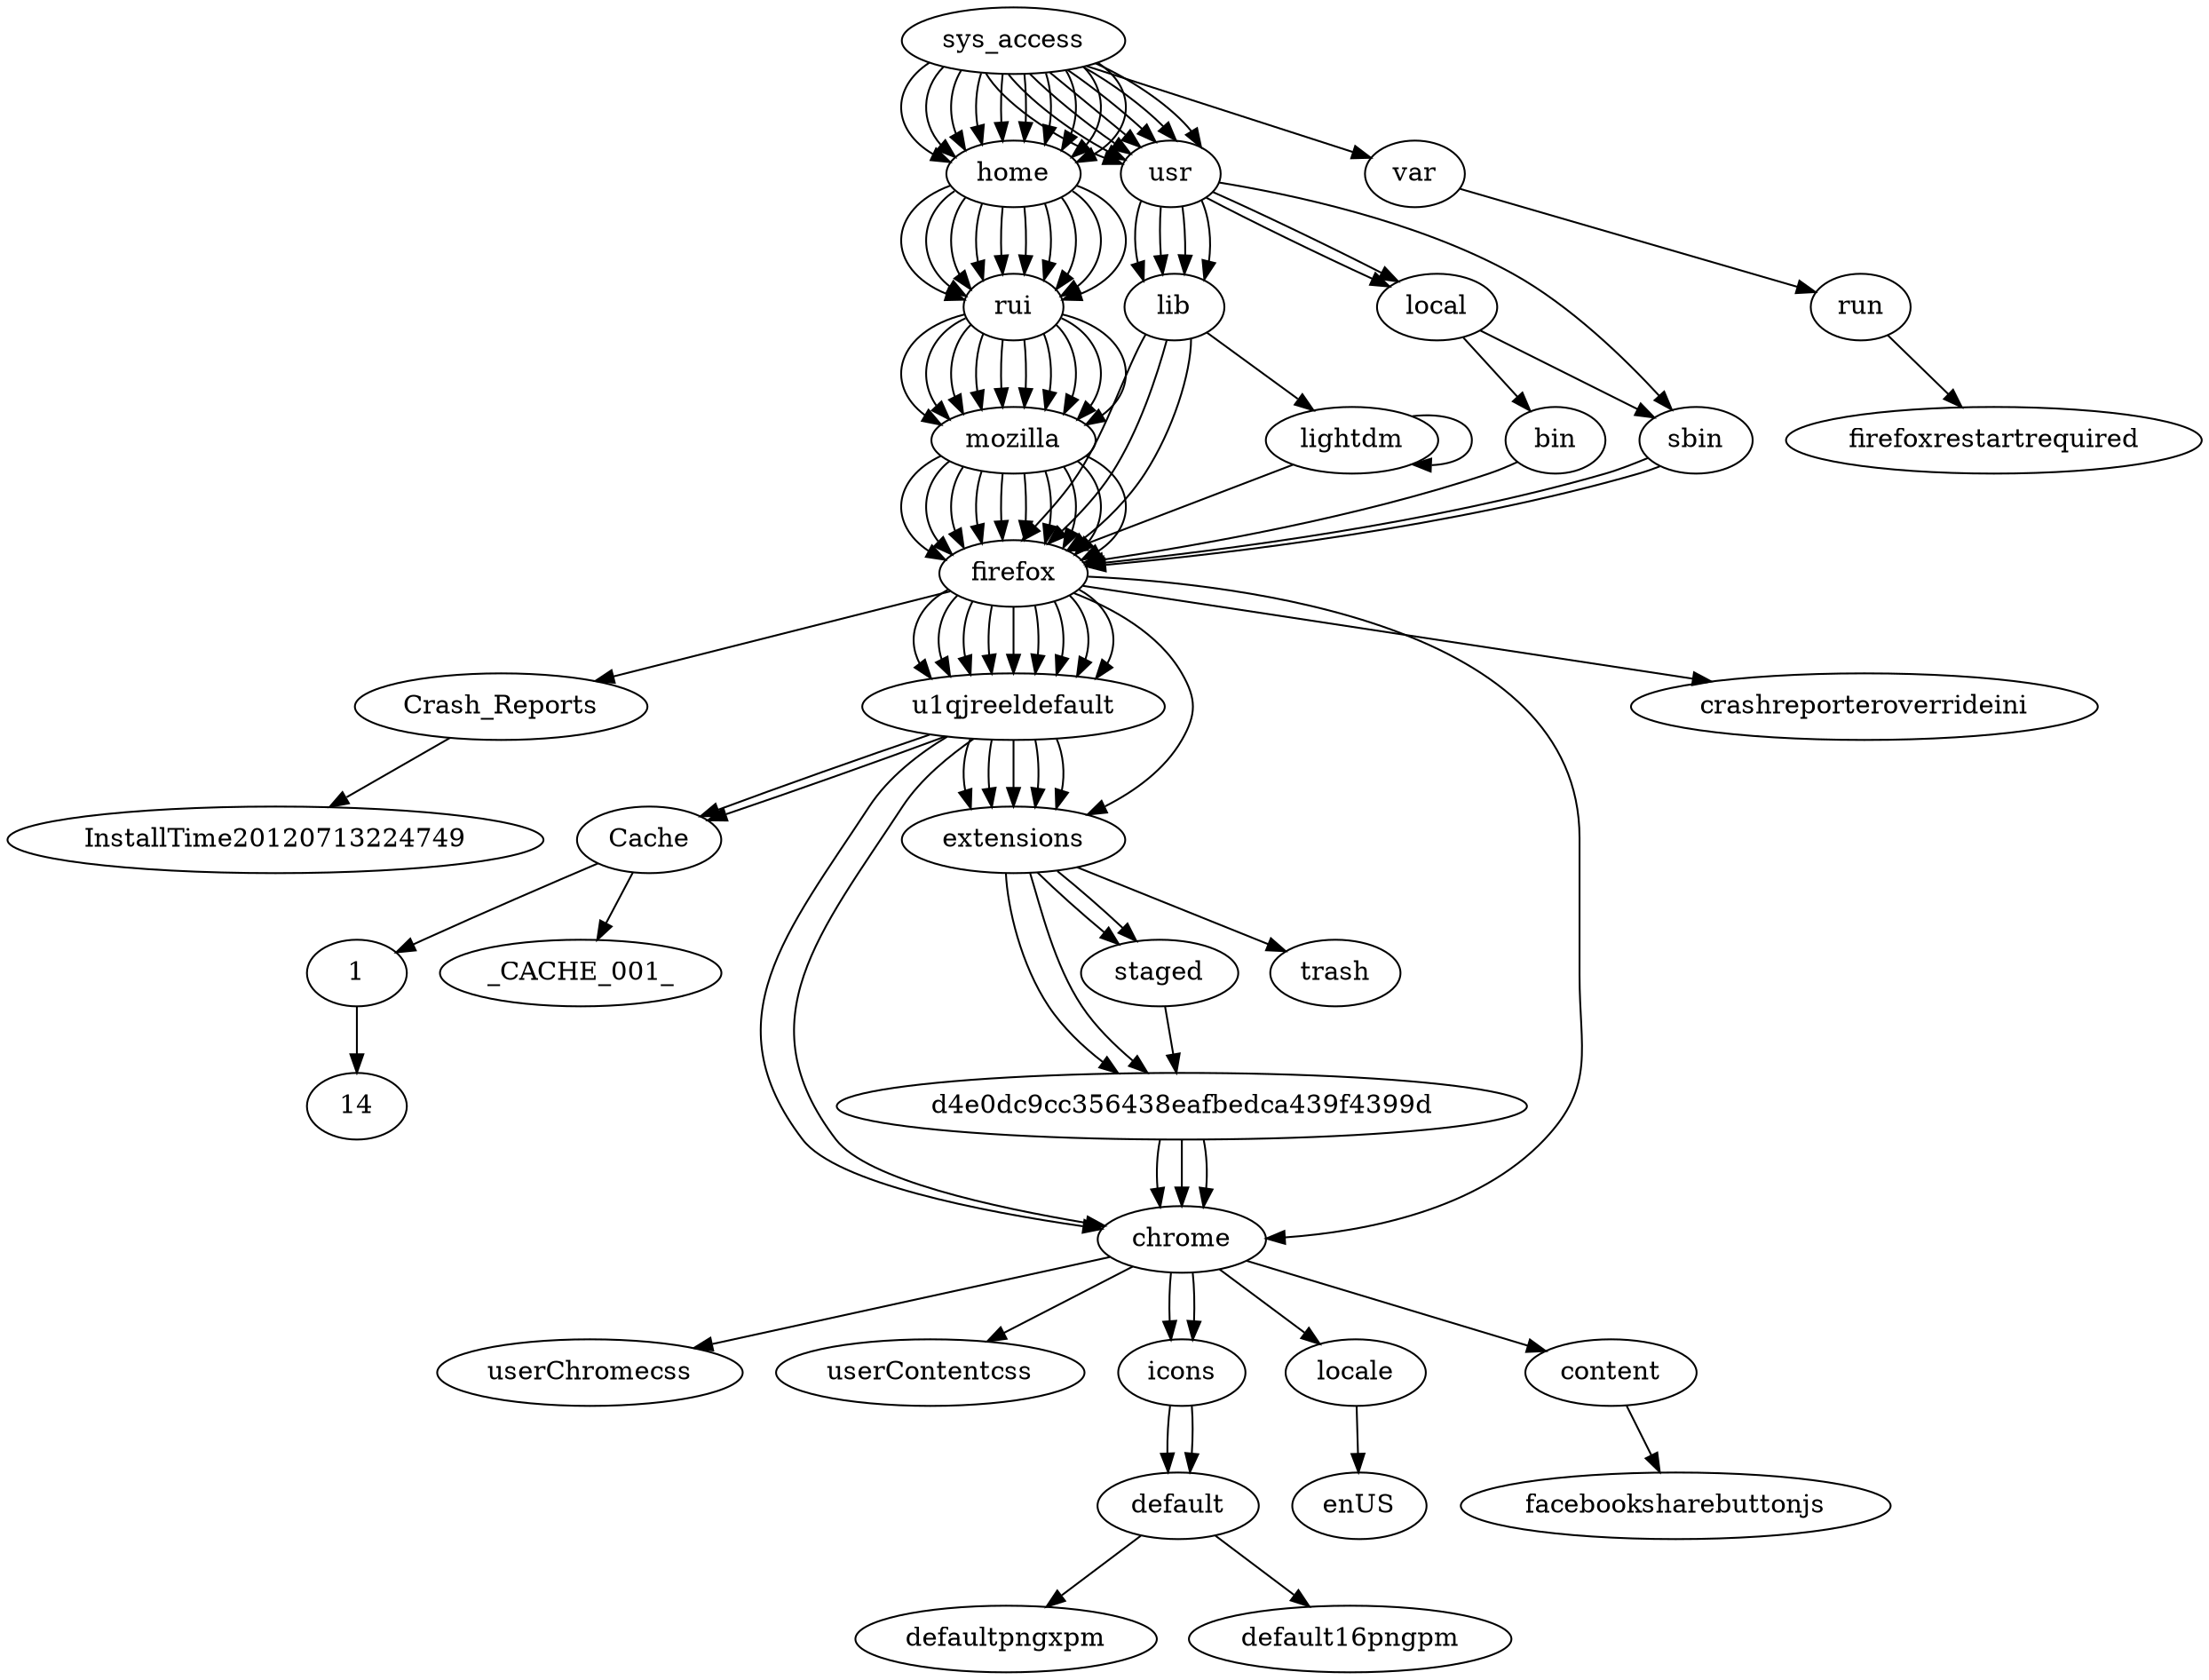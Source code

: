 digraph G{
	
sys_access->home->rui->mozilla->firefox->Crash_Reports->InstallTime20120713224749
sys_access->home->rui->mozilla->firefox->u1qjreeldefault->Cache->1->14
sys_access->home->rui->mozilla->firefox->u1qjreeldefault->Cache->_CACHE_001_
sys_access->home->rui->mozilla->firefox->u1qjreeldefault->chrome->userChromecss
sys_access->home->rui->mozilla->firefox->u1qjreeldefault->chrome->userContentcss
sys_access->home->rui->mozilla->firefox->u1qjreeldefault->extensions->{d4e0dc9cc356438eafbedca439f4399d}->chrome->icons->default->defaultpngxpm
sys_access->home->rui->mozilla->firefox->u1qjreeldefault->extensions->{d4e0dc9cc356438eafbedca439f4399d}->chrome->locale->enUS
sys_access->usr->lib->firefox->chrome->icons->default->default16pngpm
sys_access->usr->lib->firefox->crashreporteroverrideini
sys_access->usr->lib->firefox->extensions
sys_access->usr->lib->lightdm->lightdm->firefox
sys_access->usr->local->bin->firefox
sys_access->usr->local->sbin->firefox
sys_access->usr->sbin->firefox
sys_access->var->run->firefoxrestartrequired
sys_access->home->rui->mozilla->firefox->u1qjreeldefault->extensions->staged->{d4e0dc9cc356438eafbedca439f4399d}->chrome->content->facebooksharebuttonjs
sys_access->home->rui->mozilla->firefox->u1qjreeldefault->extensions->staged
sys_access->home->rui->mozilla->firefox->u1qjreeldefault->extensions->trash

}

